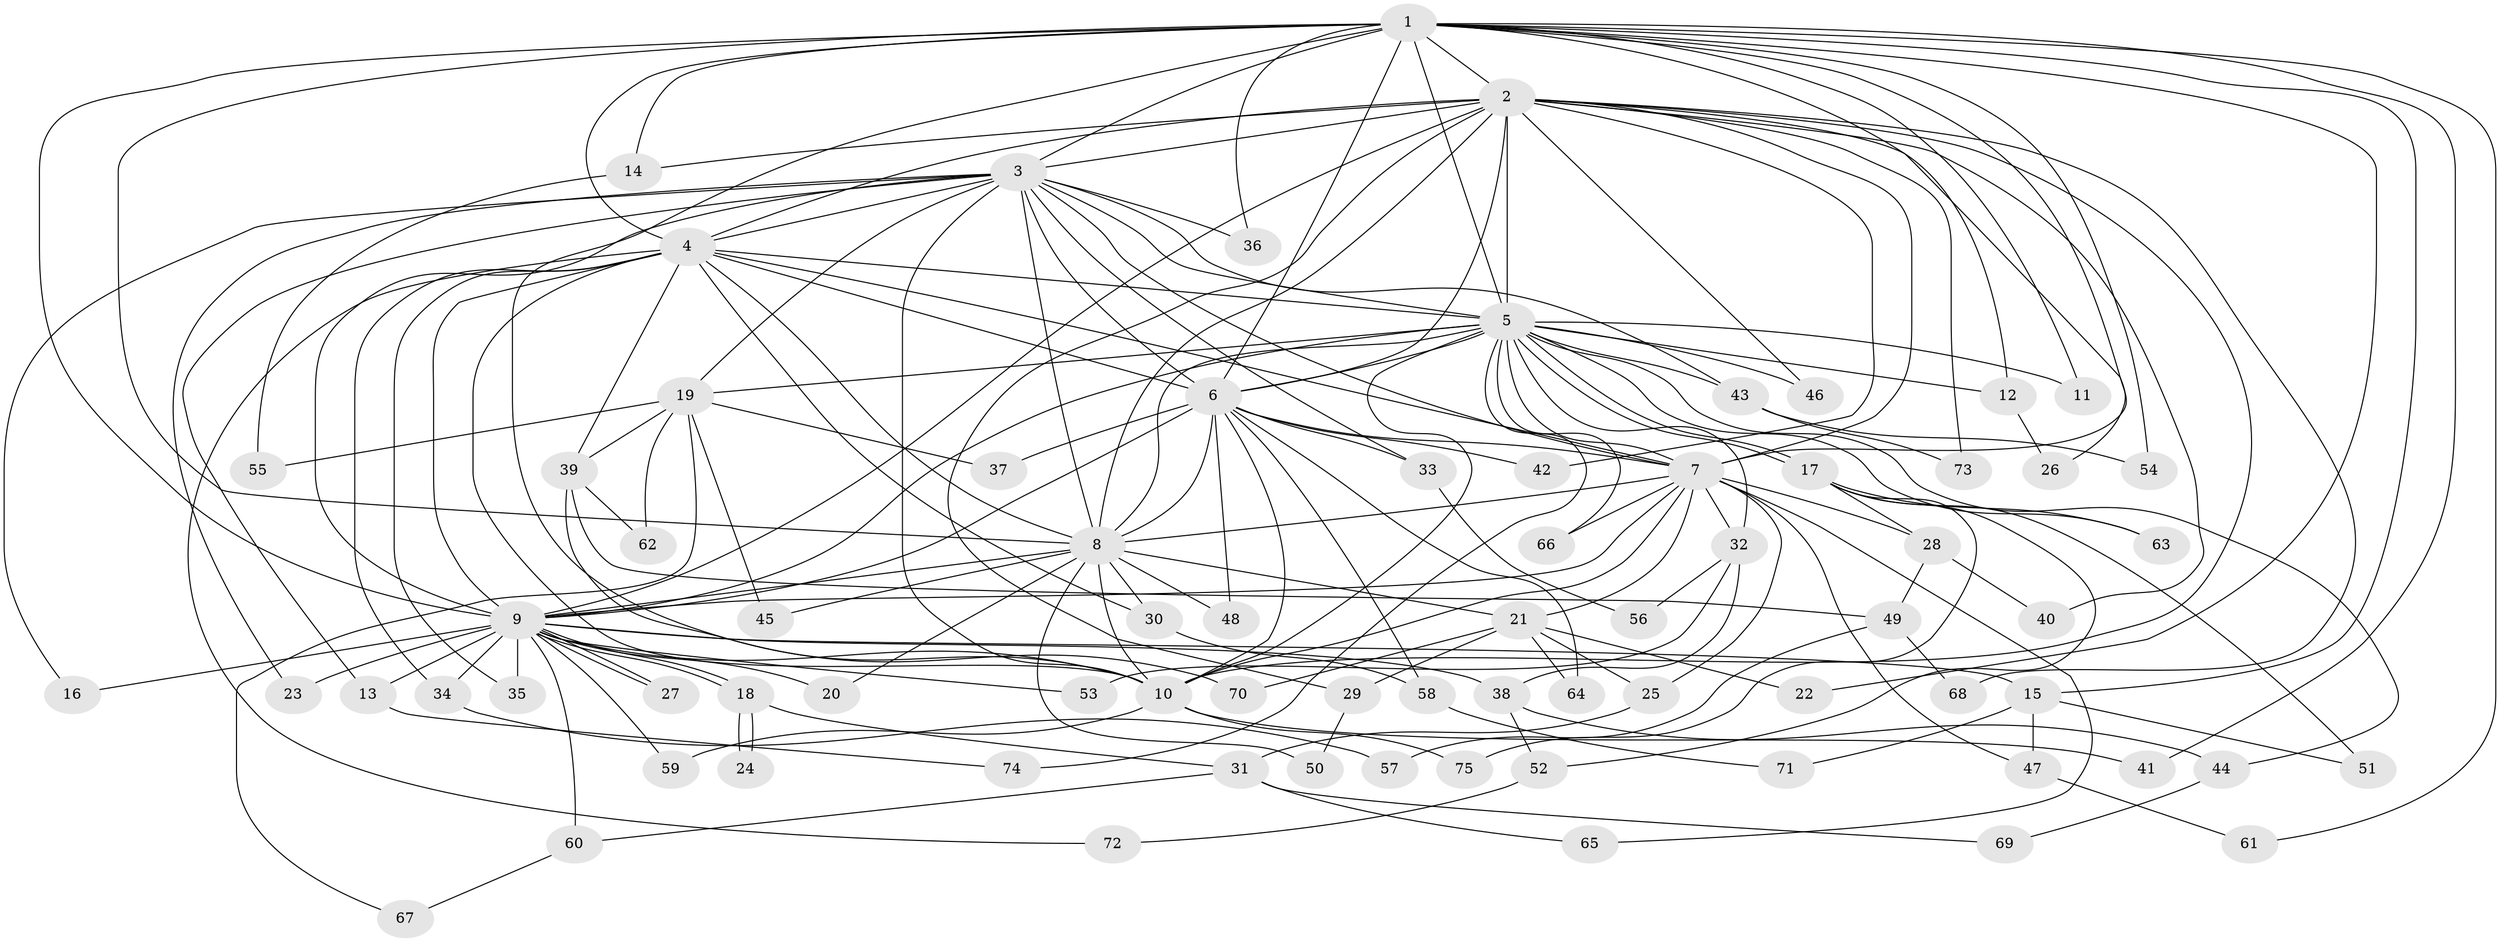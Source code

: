 // Generated by graph-tools (version 1.1) at 2025/10/02/27/25 16:10:57]
// undirected, 75 vertices, 175 edges
graph export_dot {
graph [start="1"]
  node [color=gray90,style=filled];
  1;
  2;
  3;
  4;
  5;
  6;
  7;
  8;
  9;
  10;
  11;
  12;
  13;
  14;
  15;
  16;
  17;
  18;
  19;
  20;
  21;
  22;
  23;
  24;
  25;
  26;
  27;
  28;
  29;
  30;
  31;
  32;
  33;
  34;
  35;
  36;
  37;
  38;
  39;
  40;
  41;
  42;
  43;
  44;
  45;
  46;
  47;
  48;
  49;
  50;
  51;
  52;
  53;
  54;
  55;
  56;
  57;
  58;
  59;
  60;
  61;
  62;
  63;
  64;
  65;
  66;
  67;
  68;
  69;
  70;
  71;
  72;
  73;
  74;
  75;
  1 -- 2;
  1 -- 3;
  1 -- 4;
  1 -- 5;
  1 -- 6;
  1 -- 7;
  1 -- 8;
  1 -- 9;
  1 -- 10;
  1 -- 11;
  1 -- 12;
  1 -- 14;
  1 -- 15;
  1 -- 22;
  1 -- 36;
  1 -- 41;
  1 -- 54;
  1 -- 61;
  2 -- 3;
  2 -- 4;
  2 -- 5;
  2 -- 6;
  2 -- 7;
  2 -- 8;
  2 -- 9;
  2 -- 10;
  2 -- 14;
  2 -- 26;
  2 -- 29;
  2 -- 40;
  2 -- 42;
  2 -- 46;
  2 -- 68;
  2 -- 73;
  3 -- 4;
  3 -- 5;
  3 -- 6;
  3 -- 7;
  3 -- 8;
  3 -- 9;
  3 -- 10;
  3 -- 13;
  3 -- 16;
  3 -- 19;
  3 -- 23;
  3 -- 33;
  3 -- 36;
  3 -- 43;
  4 -- 5;
  4 -- 6;
  4 -- 7;
  4 -- 8;
  4 -- 9;
  4 -- 10;
  4 -- 30;
  4 -- 34;
  4 -- 35;
  4 -- 39;
  4 -- 72;
  5 -- 6;
  5 -- 7;
  5 -- 8;
  5 -- 9;
  5 -- 10;
  5 -- 11;
  5 -- 12;
  5 -- 17;
  5 -- 17;
  5 -- 19;
  5 -- 32;
  5 -- 43;
  5 -- 44;
  5 -- 46;
  5 -- 63;
  5 -- 66;
  5 -- 74;
  6 -- 7;
  6 -- 8;
  6 -- 9;
  6 -- 10;
  6 -- 33;
  6 -- 37;
  6 -- 42;
  6 -- 48;
  6 -- 58;
  6 -- 64;
  7 -- 8;
  7 -- 9;
  7 -- 10;
  7 -- 21;
  7 -- 25;
  7 -- 28;
  7 -- 32;
  7 -- 47;
  7 -- 65;
  7 -- 66;
  8 -- 9;
  8 -- 10;
  8 -- 20;
  8 -- 21;
  8 -- 30;
  8 -- 45;
  8 -- 48;
  8 -- 50;
  9 -- 10;
  9 -- 13;
  9 -- 15;
  9 -- 16;
  9 -- 18;
  9 -- 18;
  9 -- 20;
  9 -- 23;
  9 -- 27;
  9 -- 27;
  9 -- 34;
  9 -- 35;
  9 -- 38;
  9 -- 53;
  9 -- 59;
  9 -- 60;
  10 -- 41;
  10 -- 59;
  10 -- 75;
  12 -- 26;
  13 -- 74;
  14 -- 55;
  15 -- 47;
  15 -- 51;
  15 -- 71;
  17 -- 28;
  17 -- 51;
  17 -- 52;
  17 -- 63;
  17 -- 75;
  18 -- 24;
  18 -- 24;
  18 -- 31;
  19 -- 37;
  19 -- 39;
  19 -- 45;
  19 -- 55;
  19 -- 62;
  19 -- 67;
  21 -- 22;
  21 -- 25;
  21 -- 29;
  21 -- 64;
  21 -- 70;
  25 -- 31;
  28 -- 40;
  28 -- 49;
  29 -- 50;
  30 -- 58;
  31 -- 60;
  31 -- 65;
  31 -- 69;
  32 -- 38;
  32 -- 53;
  32 -- 56;
  33 -- 56;
  34 -- 57;
  38 -- 44;
  38 -- 52;
  39 -- 49;
  39 -- 62;
  39 -- 70;
  43 -- 54;
  43 -- 73;
  44 -- 69;
  47 -- 61;
  49 -- 57;
  49 -- 68;
  52 -- 72;
  58 -- 71;
  60 -- 67;
}

